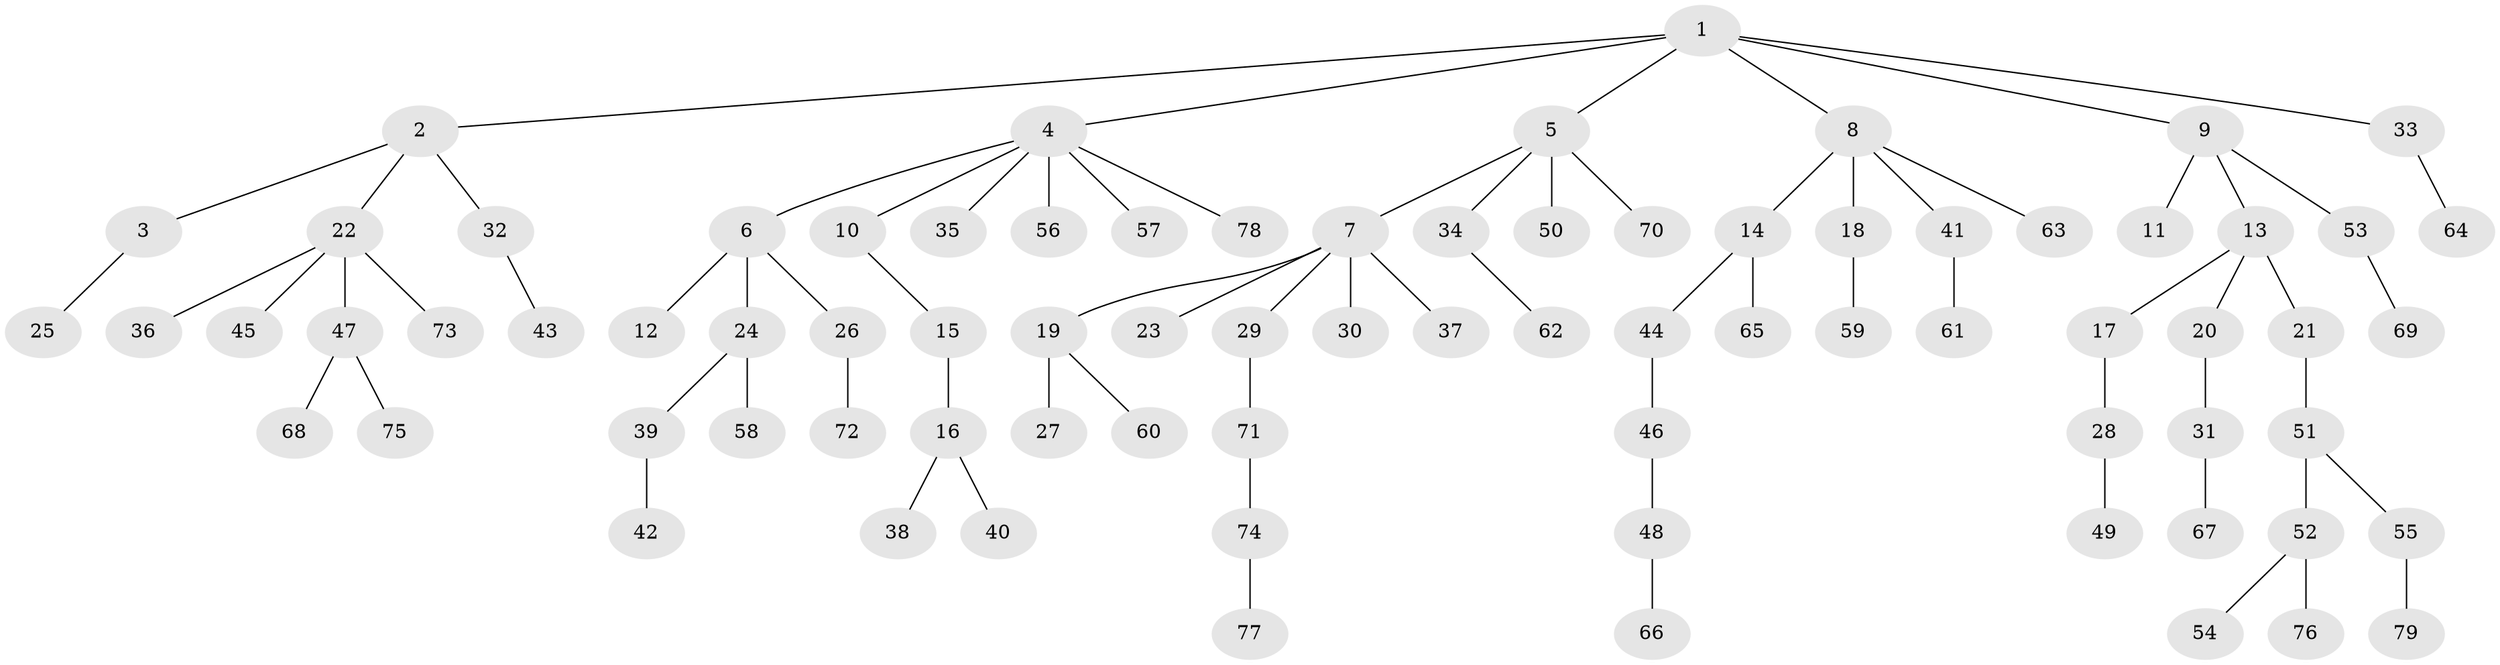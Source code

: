 // Generated by graph-tools (version 1.1) at 2025/02/03/09/25 03:02:19]
// undirected, 79 vertices, 78 edges
graph export_dot {
graph [start="1"]
  node [color=gray90,style=filled];
  1;
  2;
  3;
  4;
  5;
  6;
  7;
  8;
  9;
  10;
  11;
  12;
  13;
  14;
  15;
  16;
  17;
  18;
  19;
  20;
  21;
  22;
  23;
  24;
  25;
  26;
  27;
  28;
  29;
  30;
  31;
  32;
  33;
  34;
  35;
  36;
  37;
  38;
  39;
  40;
  41;
  42;
  43;
  44;
  45;
  46;
  47;
  48;
  49;
  50;
  51;
  52;
  53;
  54;
  55;
  56;
  57;
  58;
  59;
  60;
  61;
  62;
  63;
  64;
  65;
  66;
  67;
  68;
  69;
  70;
  71;
  72;
  73;
  74;
  75;
  76;
  77;
  78;
  79;
  1 -- 2;
  1 -- 4;
  1 -- 5;
  1 -- 8;
  1 -- 9;
  1 -- 33;
  2 -- 3;
  2 -- 22;
  2 -- 32;
  3 -- 25;
  4 -- 6;
  4 -- 10;
  4 -- 35;
  4 -- 56;
  4 -- 57;
  4 -- 78;
  5 -- 7;
  5 -- 34;
  5 -- 50;
  5 -- 70;
  6 -- 12;
  6 -- 24;
  6 -- 26;
  7 -- 19;
  7 -- 23;
  7 -- 29;
  7 -- 30;
  7 -- 37;
  8 -- 14;
  8 -- 18;
  8 -- 41;
  8 -- 63;
  9 -- 11;
  9 -- 13;
  9 -- 53;
  10 -- 15;
  13 -- 17;
  13 -- 20;
  13 -- 21;
  14 -- 44;
  14 -- 65;
  15 -- 16;
  16 -- 38;
  16 -- 40;
  17 -- 28;
  18 -- 59;
  19 -- 27;
  19 -- 60;
  20 -- 31;
  21 -- 51;
  22 -- 36;
  22 -- 45;
  22 -- 47;
  22 -- 73;
  24 -- 39;
  24 -- 58;
  26 -- 72;
  28 -- 49;
  29 -- 71;
  31 -- 67;
  32 -- 43;
  33 -- 64;
  34 -- 62;
  39 -- 42;
  41 -- 61;
  44 -- 46;
  46 -- 48;
  47 -- 68;
  47 -- 75;
  48 -- 66;
  51 -- 52;
  51 -- 55;
  52 -- 54;
  52 -- 76;
  53 -- 69;
  55 -- 79;
  71 -- 74;
  74 -- 77;
}
